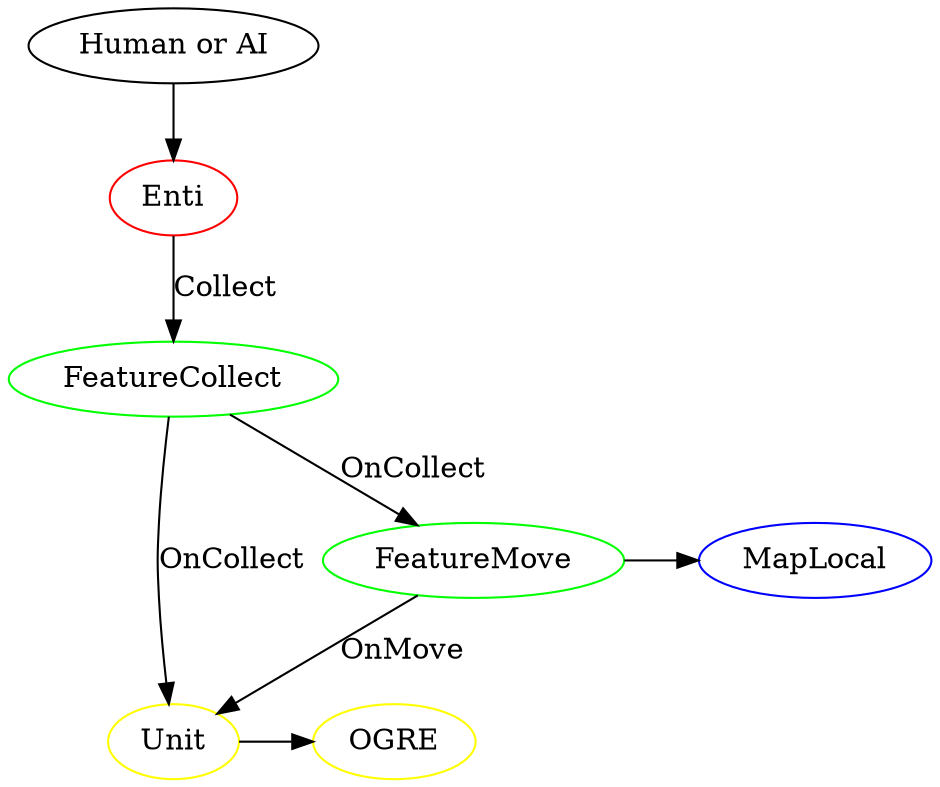 digraph G 
{
	"Human or AI" -> Enti 
	Enti -> FeatureCollect [label = Collect] 
	FeatureCollect -> Unit [label = OnCollect]
	FeatureCollect -> FeatureMove [label = OnCollect]	
	FeatureMove -> Unit [label = OnMove]
	FeatureMove -> MapLocal
	Unit -> OGRE

	Enti [color = red]
	MapLocal [color = blue]
	FeatureCollect [color = green]
	FeatureMove [color = green]
	Unit [color = yellow]
	OGRE [color = yellow]

	{rank = same; FeatureMove; MapLocal}
	{rank = same; Unit; OGRE}
}
